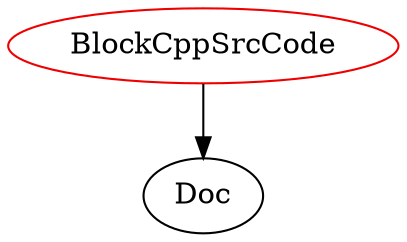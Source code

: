 digraph blockcppsrccode{
BlockCppSrcCode -> Doc;
BlockCppSrcCode	[shape=oval, color=red2, label="BlockCppSrcCode"];
}
